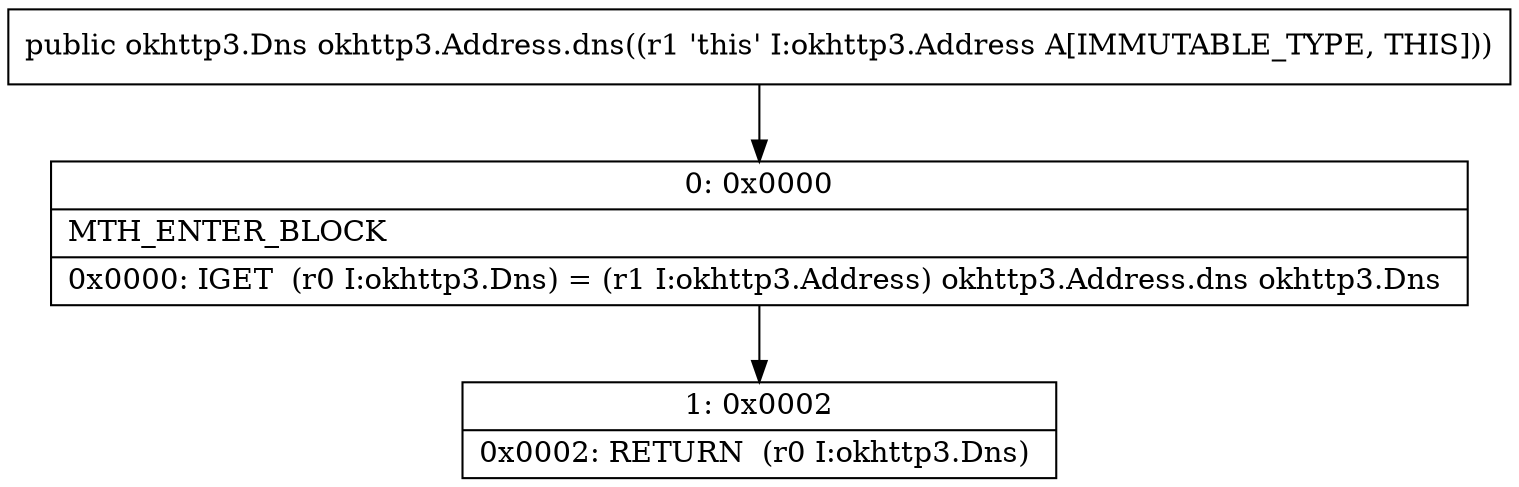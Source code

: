 digraph "CFG forokhttp3.Address.dns()Lokhttp3\/Dns;" {
Node_0 [shape=record,label="{0\:\ 0x0000|MTH_ENTER_BLOCK\l|0x0000: IGET  (r0 I:okhttp3.Dns) = (r1 I:okhttp3.Address) okhttp3.Address.dns okhttp3.Dns \l}"];
Node_1 [shape=record,label="{1\:\ 0x0002|0x0002: RETURN  (r0 I:okhttp3.Dns) \l}"];
MethodNode[shape=record,label="{public okhttp3.Dns okhttp3.Address.dns((r1 'this' I:okhttp3.Address A[IMMUTABLE_TYPE, THIS])) }"];
MethodNode -> Node_0;
Node_0 -> Node_1;
}

